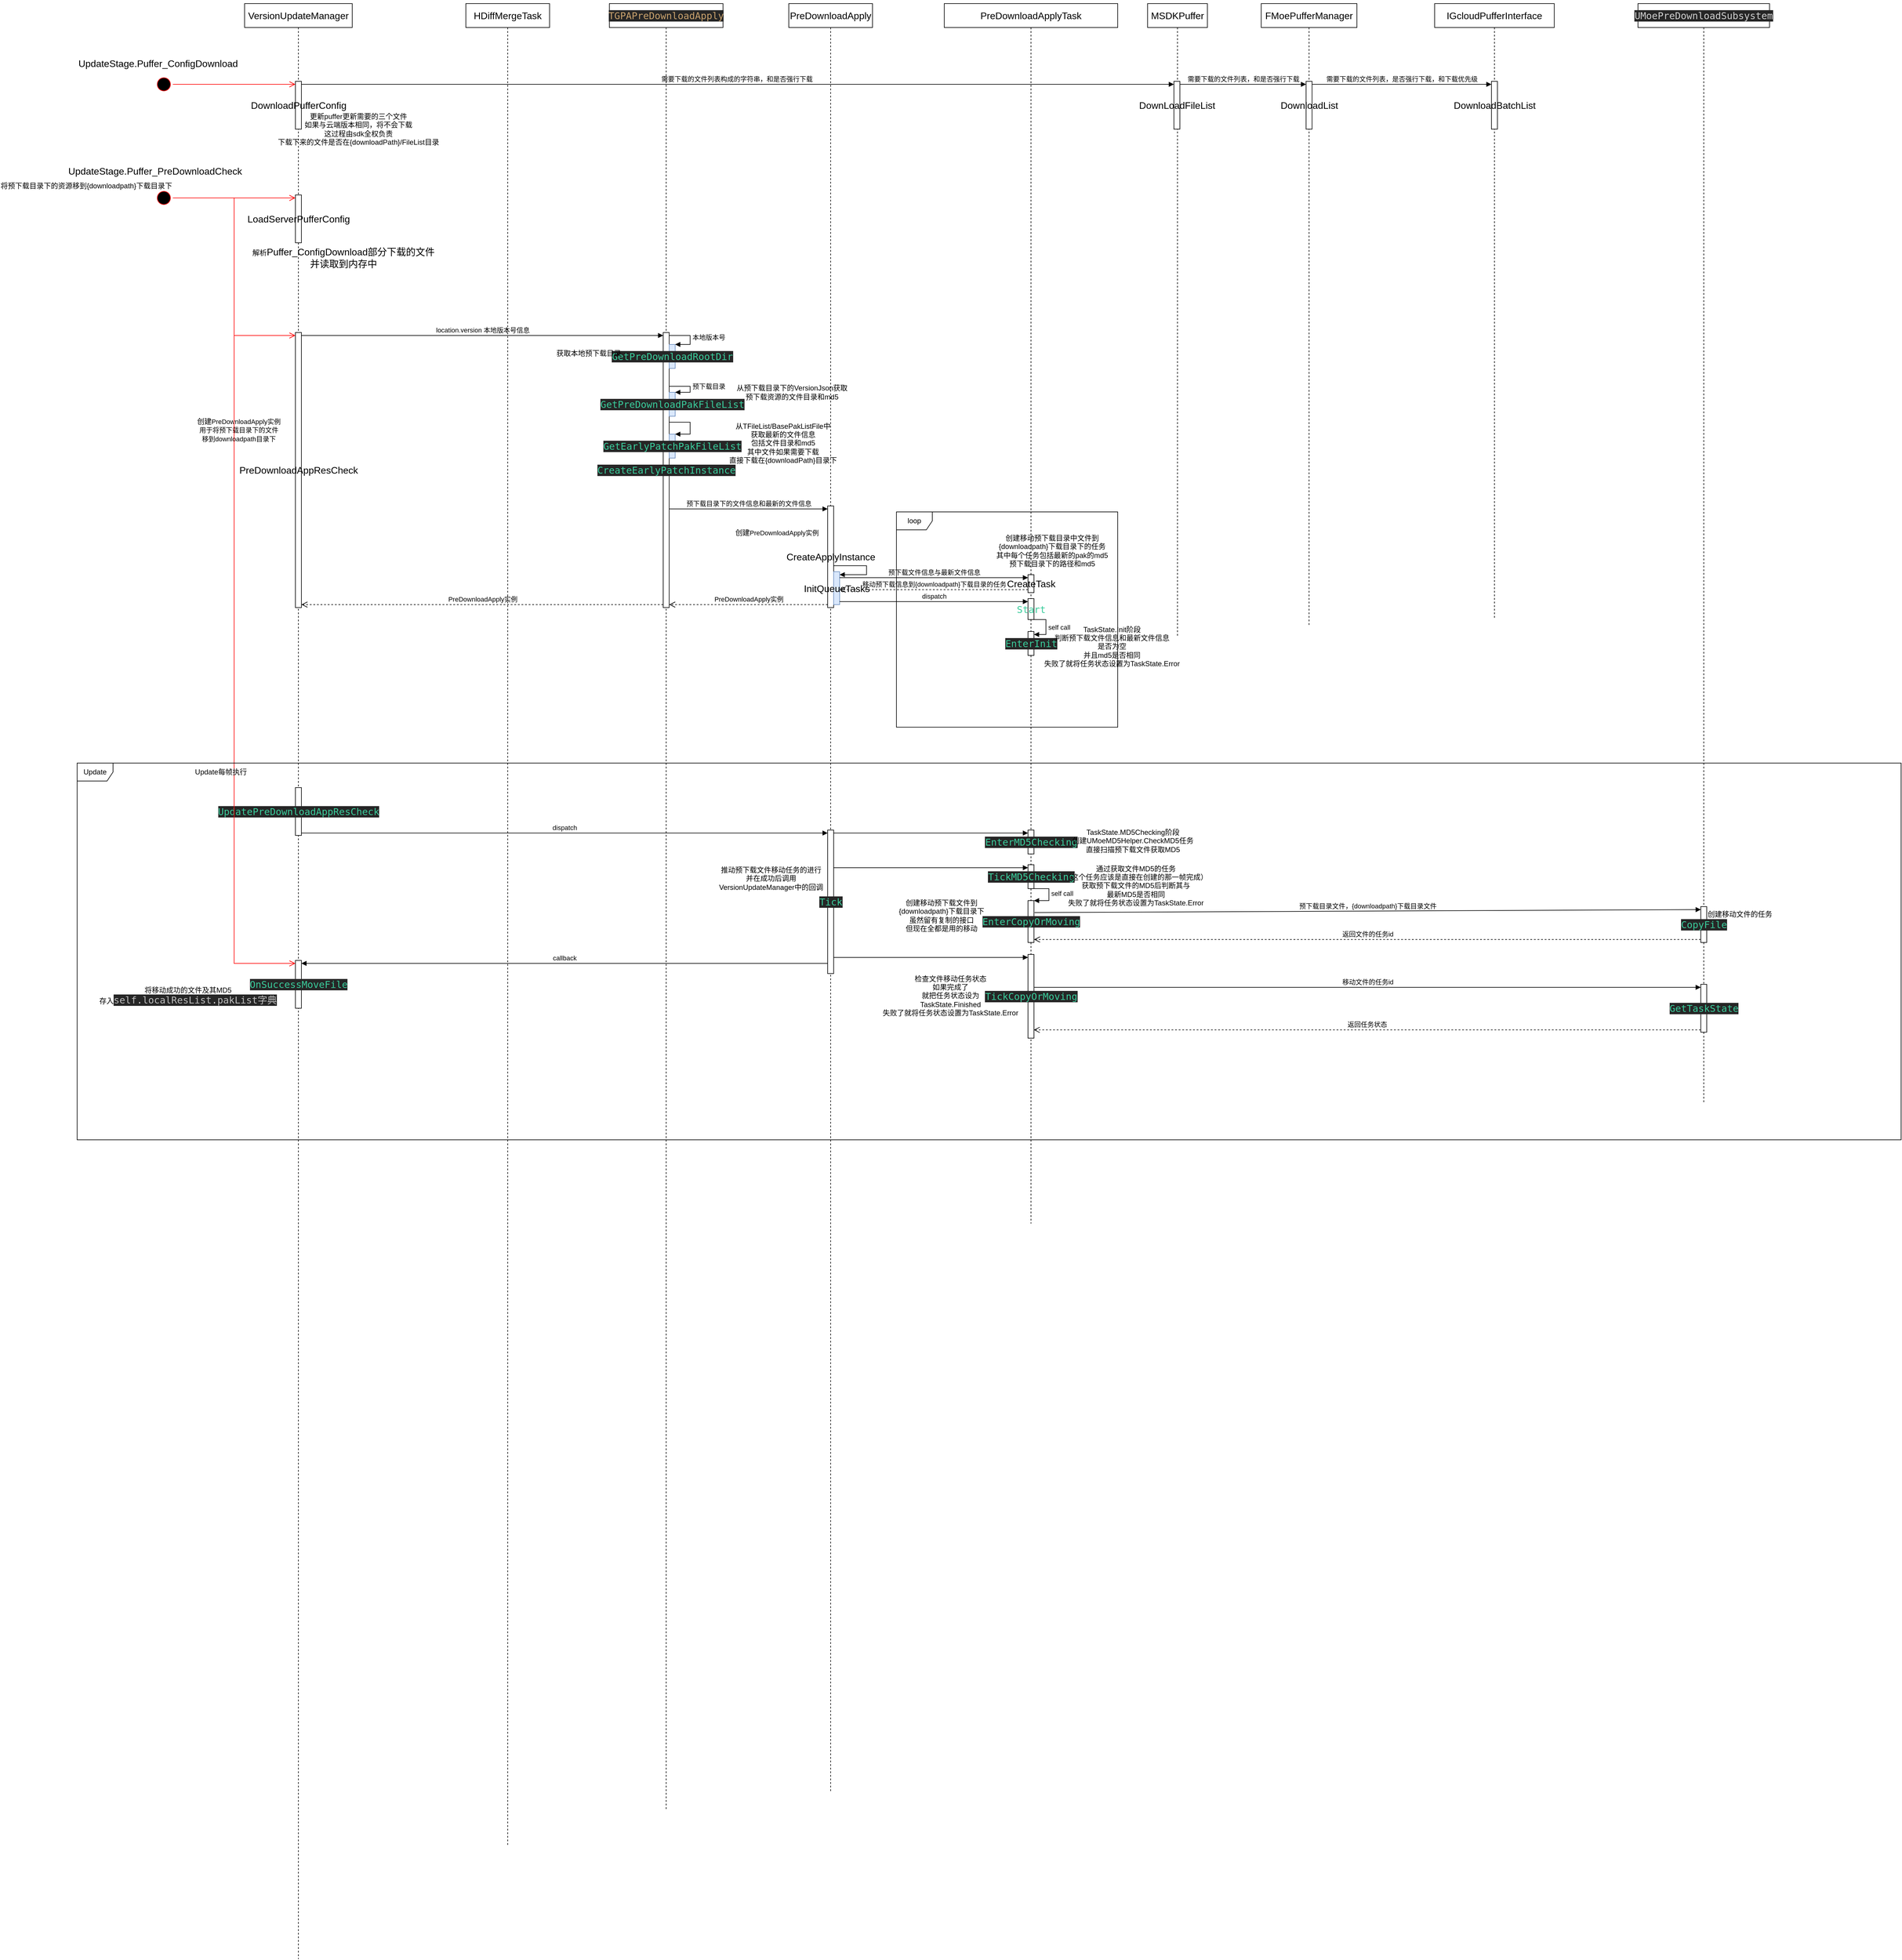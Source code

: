 <mxfile version="26.0.6" pages="2">
  <diagram name="puffer阻塞更新ChangeStage时序图" id="0s5m7xCLdTFkOoqI4KA0">
    <mxGraphModel dx="2381" dy="853" grid="1" gridSize="10" guides="1" tooltips="1" connect="1" arrows="1" fold="1" page="1" pageScale="1" pageWidth="827" pageHeight="1169" math="0" shadow="0">
      <root>
        <mxCell id="0" />
        <mxCell id="1" parent="0" />
        <mxCell id="xy1dMGJrIOf6ou0YAkFt-1" value="&lt;div style=&quot;font-size: 12pt;&quot;&gt;&lt;span style=&quot;&quot;&gt;VersionUpdateManager&lt;/span&gt;&lt;/div&gt;" style="shape=umlLifeline;perimeter=lifelinePerimeter;whiteSpace=wrap;html=1;container=1;dropTarget=0;collapsible=0;recursiveResize=0;outlineConnect=0;portConstraint=eastwest;newEdgeStyle={&quot;curved&quot;:0,&quot;rounded&quot;:0};fontFamily=Helvetica;fontColor=default;labelBackgroundColor=none;" parent="1" vertex="1">
          <mxGeometry x="90" y="50" width="180" height="3270" as="geometry" />
        </mxCell>
        <mxCell id="xy1dMGJrIOf6ou0YAkFt-6" value="&lt;div style=&quot;&quot;&gt;&lt;div style=&quot;font-size: 12pt;&quot;&gt;&lt;span style=&quot;&quot;&gt;DownloadPufferConfig&lt;/span&gt;&lt;/div&gt;&lt;/div&gt;" style="html=1;points=[[0,0,0,0,5],[0,1,0,0,-5],[1,0,0,0,5],[1,1,0,0,-5]];perimeter=orthogonalPerimeter;outlineConnect=0;targetShapes=umlLifeline;portConstraint=eastwest;newEdgeStyle={&quot;curved&quot;:0,&quot;rounded&quot;:0};fontFamily=Helvetica;fontColor=default;labelBackgroundColor=none;" parent="xy1dMGJrIOf6ou0YAkFt-1" vertex="1">
          <mxGeometry x="85" y="130" width="10" height="80" as="geometry" />
        </mxCell>
        <mxCell id="xy1dMGJrIOf6ou0YAkFt-4" value="" style="ellipse;html=1;shape=startState;fillColor=#000000;strokeColor=#ff0000;fontFamily=Helvetica;fontColor=default;labelBackgroundColor=none;" parent="xy1dMGJrIOf6ou0YAkFt-1" vertex="1">
          <mxGeometry x="-150" y="120" width="30" height="30" as="geometry" />
        </mxCell>
        <mxCell id="xy1dMGJrIOf6ou0YAkFt-5" value="" style="edgeStyle=orthogonalEdgeStyle;html=1;verticalAlign=bottom;endArrow=open;endSize=8;strokeColor=#ff0000;rounded=0;entryX=0;entryY=0;entryDx=0;entryDy=5;entryPerimeter=0;fontFamily=Helvetica;fontColor=default;labelBackgroundColor=none;" parent="xy1dMGJrIOf6ou0YAkFt-1" source="xy1dMGJrIOf6ou0YAkFt-4" target="xy1dMGJrIOf6ou0YAkFt-6" edge="1">
          <mxGeometry relative="1" as="geometry">
            <mxPoint x="-145" y="220" as="targetPoint" />
            <Array as="points">
              <mxPoint x="-40" y="135" />
              <mxPoint x="-40" y="135" />
            </Array>
          </mxGeometry>
        </mxCell>
        <mxCell id="xy1dMGJrIOf6ou0YAkFt-25" value="&lt;div style=&quot;&quot;&gt;&lt;div style=&quot;font-size: 12pt;&quot;&gt;&lt;span style=&quot;&quot;&gt;LoadServerPufferConfig&lt;/span&gt;&lt;/div&gt;&lt;/div&gt;" style="html=1;points=[[0,0,0,0,5],[0,1,0,0,-5],[1,0,0,0,5],[1,1,0,0,-5]];perimeter=orthogonalPerimeter;outlineConnect=0;targetShapes=umlLifeline;portConstraint=eastwest;newEdgeStyle={&quot;curved&quot;:0,&quot;rounded&quot;:0};fontFamily=Helvetica;fontColor=default;labelBackgroundColor=none;" parent="xy1dMGJrIOf6ou0YAkFt-1" vertex="1">
          <mxGeometry x="85" y="320" width="10" height="80" as="geometry" />
        </mxCell>
        <mxCell id="xy1dMGJrIOf6ou0YAkFt-26" value="&lt;div style=&quot;&quot;&gt;&lt;div style=&quot;font-size: 12pt;&quot;&gt;&lt;span style=&quot;&quot;&gt;PreDownloadAppResCheck&lt;/span&gt;&lt;/div&gt;&lt;/div&gt;" style="html=1;points=[[0,0,0,0,5],[0,1,0,0,-5],[1,0,0,0,5],[1,1,0,0,-5]];perimeter=orthogonalPerimeter;outlineConnect=0;targetShapes=umlLifeline;portConstraint=eastwest;newEdgeStyle={&quot;curved&quot;:0,&quot;rounded&quot;:0};fontFamily=Helvetica;fontColor=default;labelBackgroundColor=none;" parent="xy1dMGJrIOf6ou0YAkFt-1" vertex="1">
          <mxGeometry x="85" y="550" width="10" height="460" as="geometry" />
        </mxCell>
        <mxCell id="JN5cIUua4xNDYKDP3sKf-1" value="&lt;div style=&quot;background-color:#262626;color:#d0d0d0&quot;&gt;&lt;pre style=&quot;font-family:&#39;JetBrains Mono&#39;,monospace;font-size:12.0pt;&quot;&gt;&lt;span style=&quot;color:#39cc9b;&quot;&gt;UpdatePreDownloadAppResCheck&lt;/span&gt;&lt;/pre&gt;&lt;/div&gt;" style="html=1;points=[[0,0,0,0,5],[0,1,0,0,-5],[1,0,0,0,5],[1,1,0,0,-5]];perimeter=orthogonalPerimeter;outlineConnect=0;targetShapes=umlLifeline;portConstraint=eastwest;newEdgeStyle={&quot;curved&quot;:0,&quot;rounded&quot;:0};" vertex="1" parent="xy1dMGJrIOf6ou0YAkFt-1">
          <mxGeometry x="85" y="1311" width="10" height="80" as="geometry" />
        </mxCell>
        <mxCell id="2kuZuHRCZG_ZfU6OxSht-40" value="&lt;div style=&quot;background-color:#262626;color:#d0d0d0&quot;&gt;&lt;pre style=&quot;font-family:&#39;JetBrains Mono&#39;,monospace;font-size:12.0pt;&quot;&gt;&lt;span style=&quot;color:#39cc9b;&quot;&gt;OnSuccessMoveFile&lt;/span&gt;&lt;/pre&gt;&lt;/div&gt;" style="html=1;points=[[0,0,0,0,5],[0,1,0,0,-5],[1,0,0,0,5],[1,1,0,0,-5]];perimeter=orthogonalPerimeter;outlineConnect=0;targetShapes=umlLifeline;portConstraint=eastwest;newEdgeStyle={&quot;curved&quot;:0,&quot;rounded&quot;:0};" vertex="1" parent="xy1dMGJrIOf6ou0YAkFt-1">
          <mxGeometry x="85" y="1600" width="10" height="80" as="geometry" />
        </mxCell>
        <mxCell id="xy1dMGJrIOf6ou0YAkFt-7" value="&lt;div style=&quot;&quot;&gt;&lt;div style=&quot;font-size: 12pt;&quot;&gt;&lt;span style=&quot;&quot;&gt;UpdateStage&lt;/span&gt;.&lt;span style=&quot;&quot;&gt;Puffer_ConfigDownload&lt;/span&gt;&lt;/div&gt;&lt;/div&gt;" style="text;html=1;align=center;verticalAlign=middle;resizable=0;points=[];autosize=1;strokeColor=none;fillColor=none;fontFamily=Helvetica;fontColor=default;labelBackgroundColor=none;" parent="1" vertex="1">
          <mxGeometry x="-200" y="120" width="290" height="60" as="geometry" />
        </mxCell>
        <mxCell id="xy1dMGJrIOf6ou0YAkFt-8" value="&lt;div style=&quot;&quot;&gt;&lt;div style=&quot;font-size: 12pt;&quot;&gt;&lt;span style=&quot;&quot;&gt;MSDKPuffer&lt;/span&gt;&lt;/div&gt;&lt;/div&gt;" style="shape=umlLifeline;perimeter=lifelinePerimeter;whiteSpace=wrap;html=1;container=1;dropTarget=0;collapsible=0;recursiveResize=0;outlineConnect=0;portConstraint=eastwest;newEdgeStyle={&quot;curved&quot;:0,&quot;rounded&quot;:0};fontFamily=Helvetica;fontColor=default;labelBackgroundColor=none;" parent="1" vertex="1">
          <mxGeometry x="1600" y="50" width="100" height="1060" as="geometry" />
        </mxCell>
        <mxCell id="xy1dMGJrIOf6ou0YAkFt-10" value="&lt;div style=&quot;&quot;&gt;&lt;div style=&quot;font-size: 12pt;&quot;&gt;&lt;span style=&quot;&quot;&gt;DownLoadFileList&lt;/span&gt;&lt;/div&gt;&lt;/div&gt;" style="html=1;points=[[0,0,0,0,5],[0,1,0,0,-5],[1,0,0,0,5],[1,1,0,0,-5]];perimeter=orthogonalPerimeter;outlineConnect=0;targetShapes=umlLifeline;portConstraint=eastwest;newEdgeStyle={&quot;curved&quot;:0,&quot;rounded&quot;:0};fontFamily=Helvetica;fontColor=default;labelBackgroundColor=none;" parent="xy1dMGJrIOf6ou0YAkFt-8" vertex="1">
          <mxGeometry x="44" y="130" width="10" height="80" as="geometry" />
        </mxCell>
        <mxCell id="xy1dMGJrIOf6ou0YAkFt-9" value="&lt;div style=&quot;&quot;&gt;&lt;div style=&quot;font-size: 12pt;&quot;&gt;FMoePufferManager&lt;/div&gt;&lt;/div&gt;" style="shape=umlLifeline;perimeter=lifelinePerimeter;whiteSpace=wrap;html=1;container=1;dropTarget=0;collapsible=0;recursiveResize=0;outlineConnect=0;portConstraint=eastwest;newEdgeStyle={&quot;curved&quot;:0,&quot;rounded&quot;:0};fontFamily=Helvetica;fontColor=default;labelBackgroundColor=none;" parent="1" vertex="1">
          <mxGeometry x="1790" y="50" width="160" height="1040" as="geometry" />
        </mxCell>
        <mxCell id="xy1dMGJrIOf6ou0YAkFt-15" value="&lt;div style=&quot;&quot;&gt;&lt;div style=&quot;font-size: 12pt;&quot;&gt;DownloadList&lt;/div&gt;&lt;/div&gt;" style="html=1;points=[[0,0,0,0,5],[0,1,0,0,-5],[1,0,0,0,5],[1,1,0,0,-5]];perimeter=orthogonalPerimeter;outlineConnect=0;targetShapes=umlLifeline;portConstraint=eastwest;newEdgeStyle={&quot;curved&quot;:0,&quot;rounded&quot;:0};fontFamily=Helvetica;fontColor=default;labelBackgroundColor=none;" parent="xy1dMGJrIOf6ou0YAkFt-9" vertex="1">
          <mxGeometry x="75" y="130" width="10" height="80" as="geometry" />
        </mxCell>
        <mxCell id="xy1dMGJrIOf6ou0YAkFt-11" value="需要下载的文件列表构成的字符串，和是否强行下载" style="html=1;verticalAlign=bottom;endArrow=block;curved=0;rounded=0;entryX=0;entryY=0;entryDx=0;entryDy=5;exitX=1;exitY=0;exitDx=0;exitDy=5;exitPerimeter=0;fontFamily=Helvetica;fontColor=default;labelBackgroundColor=none;" parent="1" source="xy1dMGJrIOf6ou0YAkFt-6" target="xy1dMGJrIOf6ou0YAkFt-10" edge="1">
          <mxGeometry x="-0.002" relative="1" as="geometry">
            <mxPoint x="414" y="185" as="sourcePoint" />
            <mxPoint as="offset" />
          </mxGeometry>
        </mxCell>
        <mxCell id="xy1dMGJrIOf6ou0YAkFt-16" value="需要下载的文件列表，和是否强行下载" style="html=1;verticalAlign=bottom;endArrow=block;curved=0;rounded=0;entryX=0;entryY=0;entryDx=0;entryDy=5;exitX=1;exitY=0;exitDx=0;exitDy=5;exitPerimeter=0;fontFamily=Helvetica;fontColor=default;labelBackgroundColor=none;" parent="1" source="xy1dMGJrIOf6ou0YAkFt-10" target="xy1dMGJrIOf6ou0YAkFt-15" edge="1">
          <mxGeometry x="0.002" relative="1" as="geometry">
            <mxPoint x="1800" y="185" as="sourcePoint" />
            <mxPoint as="offset" />
          </mxGeometry>
        </mxCell>
        <mxCell id="xy1dMGJrIOf6ou0YAkFt-18" value="&lt;div style=&quot;&quot;&gt;&lt;div style=&quot;font-size: 12pt;&quot;&gt;IGcloudPufferInterface&lt;/div&gt;&lt;/div&gt;" style="shape=umlLifeline;perimeter=lifelinePerimeter;whiteSpace=wrap;html=1;container=1;dropTarget=0;collapsible=0;recursiveResize=0;outlineConnect=0;portConstraint=eastwest;newEdgeStyle={&quot;curved&quot;:0,&quot;rounded&quot;:0};fontFamily=Helvetica;fontColor=default;labelBackgroundColor=none;" parent="1" vertex="1">
          <mxGeometry x="2080" y="50" width="200" height="1030" as="geometry" />
        </mxCell>
        <mxCell id="xy1dMGJrIOf6ou0YAkFt-19" value="&lt;div style=&quot;&quot;&gt;&lt;div style=&quot;font-size: 12pt;&quot;&gt;DownloadBatchList&lt;/div&gt;&lt;/div&gt;" style="html=1;points=[[0,0,0,0,5],[0,1,0,0,-5],[1,0,0,0,5],[1,1,0,0,-5]];perimeter=orthogonalPerimeter;outlineConnect=0;targetShapes=umlLifeline;portConstraint=eastwest;newEdgeStyle={&quot;curved&quot;:0,&quot;rounded&quot;:0};fontFamily=Helvetica;fontColor=default;labelBackgroundColor=none;" parent="xy1dMGJrIOf6ou0YAkFt-18" vertex="1">
          <mxGeometry x="95" y="130" width="10" height="80" as="geometry" />
        </mxCell>
        <mxCell id="xy1dMGJrIOf6ou0YAkFt-20" value="需要下载的文件列表，是否强行下载，和下载优先级" style="html=1;verticalAlign=bottom;endArrow=block;curved=0;rounded=0;entryX=0;entryY=0;entryDx=0;entryDy=5;exitX=1;exitY=0;exitDx=0;exitDy=5;exitPerimeter=0;fontFamily=Helvetica;fontColor=default;labelBackgroundColor=none;" parent="1" source="xy1dMGJrIOf6ou0YAkFt-15" target="xy1dMGJrIOf6ou0YAkFt-19" edge="1">
          <mxGeometry relative="1" as="geometry">
            <mxPoint x="2090" y="185" as="sourcePoint" />
          </mxGeometry>
        </mxCell>
        <mxCell id="xy1dMGJrIOf6ou0YAkFt-22" value="" style="ellipse;html=1;shape=startState;fillColor=#000000;strokeColor=#ff0000;fontFamily=Helvetica;fontColor=default;labelBackgroundColor=none;" parent="1" vertex="1">
          <mxGeometry x="-60" y="360" width="30" height="30" as="geometry" />
        </mxCell>
        <mxCell id="xy1dMGJrIOf6ou0YAkFt-23" value="" style="edgeStyle=orthogonalEdgeStyle;html=1;verticalAlign=bottom;endArrow=open;endSize=8;strokeColor=#ff0000;rounded=0;entryX=0;entryY=0;entryDx=0;entryDy=5;entryPerimeter=0;fontFamily=Helvetica;fontColor=default;labelBackgroundColor=none;" parent="1" source="xy1dMGJrIOf6ou0YAkFt-22" target="xy1dMGJrIOf6ou0YAkFt-25" edge="1">
          <mxGeometry relative="1" as="geometry">
            <mxPoint x="-45" y="450" as="targetPoint" />
          </mxGeometry>
        </mxCell>
        <mxCell id="xy1dMGJrIOf6ou0YAkFt-24" value="&lt;div style=&quot;&quot;&gt;&lt;div style=&quot;font-size: 12pt;&quot;&gt;&lt;span style=&quot;&quot;&gt;UpdateStage&lt;/span&gt;.&lt;span style=&quot;&quot;&gt;Puffer_PreDownloadCheck&lt;/span&gt;&lt;/div&gt;&lt;/div&gt;" style="text;html=1;align=center;verticalAlign=middle;resizable=0;points=[];autosize=1;strokeColor=none;fillColor=none;fontFamily=Helvetica;fontColor=default;labelBackgroundColor=none;" parent="1" vertex="1">
          <mxGeometry x="-210" y="300" width="300" height="60" as="geometry" />
        </mxCell>
        <mxCell id="xy1dMGJrIOf6ou0YAkFt-27" value="" style="edgeStyle=orthogonalEdgeStyle;html=1;verticalAlign=bottom;endArrow=open;endSize=8;strokeColor=#ff0000;rounded=0;entryX=0;entryY=0;entryDx=0;entryDy=5;entryPerimeter=0;exitX=1;exitY=0.5;exitDx=0;exitDy=0;fontFamily=Helvetica;fontColor=default;labelBackgroundColor=none;" parent="1" source="xy1dMGJrIOf6ou0YAkFt-22" target="xy1dMGJrIOf6ou0YAkFt-26" edge="1">
          <mxGeometry relative="1" as="geometry">
            <mxPoint x="185" y="385" as="targetPoint" />
            <mxPoint x="-20" y="385" as="sourcePoint" />
          </mxGeometry>
        </mxCell>
        <mxCell id="QiWSNsGMa9dIWaTv_Qcn-1" value="更新puffer更新需要的三个文件&lt;div&gt;如果与云端版本相同，将不会下载&lt;/div&gt;&lt;div&gt;这过程由sdk全权负责&lt;/div&gt;&lt;div&gt;下载下来的文件是否在{downloadPath}/FileList目录&lt;/div&gt;" style="text;html=1;align=center;verticalAlign=middle;resizable=0;points=[];autosize=1;strokeColor=none;fillColor=none;fontFamily=Helvetica;fontColor=default;labelBackgroundColor=none;" parent="1" vertex="1">
          <mxGeometry x="135" y="225" width="290" height="70" as="geometry" />
        </mxCell>
        <mxCell id="QiWSNsGMa9dIWaTv_Qcn-2" value="解析&lt;span style=&quot;font-size: 12pt;&quot;&gt;Puffer_ConfigDownload部分下载的文件&lt;/span&gt;&lt;div&gt;&lt;span style=&quot;font-size: 12pt;&quot;&gt;并读取到内存中&lt;/span&gt;&lt;/div&gt;" style="text;html=1;align=center;verticalAlign=middle;resizable=0;points=[];autosize=1;strokeColor=none;fillColor=none;fontFamily=Helvetica;fontColor=default;labelBackgroundColor=none;" parent="1" vertex="1">
          <mxGeometry x="90" y="450" width="330" height="50" as="geometry" />
        </mxCell>
        <mxCell id="QiWSNsGMa9dIWaTv_Qcn-6" value="&lt;div style=&quot;font-size: 12pt;&quot;&gt;&lt;span style=&quot;&quot;&gt;HDiffMergeTask&lt;/span&gt;&lt;/div&gt;" style="shape=umlLifeline;perimeter=lifelinePerimeter;whiteSpace=wrap;html=1;container=1;dropTarget=0;collapsible=0;recursiveResize=0;outlineConnect=0;portConstraint=eastwest;newEdgeStyle={&quot;curved&quot;:0,&quot;rounded&quot;:0};fontFamily=Helvetica;fontColor=default;labelBackgroundColor=none;" parent="1" vertex="1">
          <mxGeometry x="460" y="50" width="140" height="3080" as="geometry" />
        </mxCell>
        <mxCell id="QiWSNsGMa9dIWaTv_Qcn-7" value="&lt;div style=&quot;font-size: 12pt;&quot;&gt;&lt;span style=&quot;&quot;&gt;PreDownloadApply&lt;/span&gt;&lt;/div&gt;" style="shape=umlLifeline;perimeter=lifelinePerimeter;whiteSpace=wrap;html=1;container=1;dropTarget=0;collapsible=0;recursiveResize=0;outlineConnect=0;portConstraint=eastwest;newEdgeStyle={&quot;curved&quot;:0,&quot;rounded&quot;:0};fontFamily=Helvetica;fontColor=default;labelBackgroundColor=none;" parent="1" vertex="1">
          <mxGeometry x="1000" y="50" width="140" height="2990" as="geometry" />
        </mxCell>
        <mxCell id="QiWSNsGMa9dIWaTv_Qcn-9" value="&lt;div style=&quot;&quot;&gt;&lt;div style=&quot;font-size: 12pt;&quot;&gt;&lt;div&gt;&lt;div style=&quot;font-size: 12pt;&quot;&gt;&lt;span style=&quot;&quot;&gt;CreateApplyInstance&lt;/span&gt;&lt;/div&gt;&lt;/div&gt;&lt;/div&gt;&lt;/div&gt;" style="html=1;points=[[0,0,0,0,5],[0,1,0,0,-5],[1,0,0,0,5],[1,1,0,0,-5]];perimeter=orthogonalPerimeter;outlineConnect=0;targetShapes=umlLifeline;portConstraint=eastwest;newEdgeStyle={&quot;curved&quot;:0,&quot;rounded&quot;:0};fontFamily=Helvetica;fontColor=default;labelBackgroundColor=none;" parent="QiWSNsGMa9dIWaTv_Qcn-7" vertex="1">
          <mxGeometry x="65" y="840" width="10" height="170" as="geometry" />
        </mxCell>
        <mxCell id="2kuZuHRCZG_ZfU6OxSht-1" value="&lt;div style=&quot;background-color:#262626;color:#d0d0d0&quot;&gt;&lt;pre style=&quot;font-family:&#39;JetBrains Mono&#39;,monospace;font-size:12.0pt;&quot;&gt;&lt;span style=&quot;color:#39cc9b;&quot;&gt;Tick&lt;/span&gt;&lt;/pre&gt;&lt;/div&gt;" style="html=1;points=[[0,0,0,0,5],[0,1,0,0,-5],[1,0,0,0,5],[1,1,0,0,-5]];perimeter=orthogonalPerimeter;outlineConnect=0;targetShapes=umlLifeline;portConstraint=eastwest;newEdgeStyle={&quot;curved&quot;:0,&quot;rounded&quot;:0};" vertex="1" parent="QiWSNsGMa9dIWaTv_Qcn-7">
          <mxGeometry x="65" y="1382" width="10" height="240" as="geometry" />
        </mxCell>
        <mxCell id="QiWSNsGMa9dIWaTv_Qcn-8" value="&lt;div style=&quot;font-size: 12pt;&quot;&gt;&lt;span style=&quot;&quot;&gt;PreDownloadApplyTask&lt;/span&gt;&lt;/div&gt;" style="shape=umlLifeline;perimeter=lifelinePerimeter;whiteSpace=wrap;html=1;container=1;dropTarget=0;collapsible=0;recursiveResize=0;outlineConnect=0;portConstraint=eastwest;newEdgeStyle={&quot;curved&quot;:0,&quot;rounded&quot;:0};fontFamily=Helvetica;fontColor=default;labelBackgroundColor=none;" parent="1" vertex="1">
          <mxGeometry x="1260" y="50" width="290" height="2040" as="geometry" />
        </mxCell>
        <mxCell id="QiWSNsGMa9dIWaTv_Qcn-16" value="" style="html=1;align=left;spacingLeft=2;endArrow=block;rounded=0;edgeStyle=orthogonalEdgeStyle;curved=0;rounded=0;entryX=1;entryY=0;entryDx=0;entryDy=5;entryPerimeter=0;fontFamily=Helvetica;fontColor=default;labelBackgroundColor=none;" parent="QiWSNsGMa9dIWaTv_Qcn-8" target="QiWSNsGMa9dIWaTv_Qcn-15" edge="1">
          <mxGeometry x="-0.044" y="30" relative="1" as="geometry">
            <mxPoint x="-185" y="945" as="sourcePoint" />
            <Array as="points">
              <mxPoint x="-185" y="940" />
              <mxPoint x="-130" y="940" />
              <mxPoint x="-130" y="955" />
            </Array>
            <mxPoint x="-180" y="955" as="targetPoint" />
            <mxPoint as="offset" />
          </mxGeometry>
        </mxCell>
        <mxCell id="QiWSNsGMa9dIWaTv_Qcn-15" value="&lt;div style=&quot;font-size: 12pt;&quot;&gt;&lt;span style=&quot;&quot;&gt;InitQueueTasks&lt;/span&gt;&lt;/div&gt;" style="html=1;points=[[0,0,0,0,5],[0,1,0,0,-5],[1,0,0,0,5],[1,1,0,0,-5]];perimeter=orthogonalPerimeter;outlineConnect=0;targetShapes=umlLifeline;portConstraint=eastwest;newEdgeStyle={&quot;curved&quot;:0,&quot;rounded&quot;:0};fillColor=#dae8fc;strokeColor=#6c8ebf;fontFamily=Helvetica;fontColor=default;labelBackgroundColor=none;" parent="QiWSNsGMa9dIWaTv_Qcn-8" vertex="1">
          <mxGeometry x="-185" y="950" width="10" height="55" as="geometry" />
        </mxCell>
        <mxCell id="QiWSNsGMa9dIWaTv_Qcn-18" value="&lt;div style=&quot;&quot;&gt;&lt;div style=&quot;font-size: 12pt;&quot;&gt;&lt;span style=&quot;&quot;&gt;CreateTask&lt;/span&gt;&lt;/div&gt;&lt;/div&gt;" style="html=1;points=[[0,0,0,0,5],[0,1,0,0,-5],[1,0,0,0,5],[1,1,0,0,-5]];perimeter=orthogonalPerimeter;outlineConnect=0;targetShapes=umlLifeline;portConstraint=eastwest;newEdgeStyle={&quot;curved&quot;:0,&quot;rounded&quot;:0};fontFamily=Helvetica;fontColor=default;labelBackgroundColor=none;" parent="QiWSNsGMa9dIWaTv_Qcn-8" vertex="1">
          <mxGeometry x="140" y="955" width="10" height="30" as="geometry" />
        </mxCell>
        <mxCell id="QiWSNsGMa9dIWaTv_Qcn-19" value="预下载文件信息与最新文件信息" style="html=1;verticalAlign=bottom;endArrow=block;curved=0;rounded=0;entryX=0;entryY=0;entryDx=0;entryDy=5;fontFamily=Helvetica;fontColor=default;labelBackgroundColor=none;" parent="QiWSNsGMa9dIWaTv_Qcn-8" source="QiWSNsGMa9dIWaTv_Qcn-15" target="QiWSNsGMa9dIWaTv_Qcn-18" edge="1">
          <mxGeometry x="0.001" relative="1" as="geometry">
            <mxPoint x="-170" y="960" as="sourcePoint" />
            <mxPoint as="offset" />
          </mxGeometry>
        </mxCell>
        <mxCell id="QiWSNsGMa9dIWaTv_Qcn-20" value="移动预下载信息到{downloadpath}下载目录的任务" style="html=1;verticalAlign=bottom;endArrow=open;dashed=1;endSize=8;curved=0;rounded=0;exitX=0;exitY=1;exitDx=0;exitDy=-5;fontFamily=Helvetica;fontColor=default;labelBackgroundColor=none;" parent="QiWSNsGMa9dIWaTv_Qcn-8" source="QiWSNsGMa9dIWaTv_Qcn-18" target="QiWSNsGMa9dIWaTv_Qcn-15" edge="1">
          <mxGeometry x="-0.002" relative="1" as="geometry">
            <mxPoint x="10" y="1030" as="targetPoint" />
            <mxPoint as="offset" />
          </mxGeometry>
        </mxCell>
        <mxCell id="QiWSNsGMa9dIWaTv_Qcn-21" value="loop" style="shape=umlFrame;whiteSpace=wrap;html=1;pointerEvents=0;fontFamily=Helvetica;fontColor=default;labelBackgroundColor=none;" parent="QiWSNsGMa9dIWaTv_Qcn-8" vertex="1">
          <mxGeometry x="-80" y="850" width="370" height="360" as="geometry" />
        </mxCell>
        <mxCell id="QiWSNsGMa9dIWaTv_Qcn-22" value="创建移动预下载目录中文件到&lt;div&gt;{downloadpath}下载目录下的任务&lt;/div&gt;&lt;div&gt;其中每个任务包括最新的pak的md5&lt;/div&gt;&lt;div&gt;预下载目录下的路径和md5&lt;/div&gt;" style="text;html=1;align=center;verticalAlign=middle;resizable=0;points=[];autosize=1;strokeColor=none;fillColor=none;fontFamily=Helvetica;fontColor=default;labelBackgroundColor=none;" parent="QiWSNsGMa9dIWaTv_Qcn-8" vertex="1">
          <mxGeometry x="75" y="880" width="210" height="70" as="geometry" />
        </mxCell>
        <mxCell id="2kuZuHRCZG_ZfU6OxSht-3" value="&lt;div style=&quot;background-color:#262626;color:#d0d0d0&quot;&gt;&lt;pre style=&quot;font-family:&#39;JetBrains Mono&#39;,monospace;font-size:12.0pt;&quot;&gt;&lt;span style=&quot;color:#39cc9b;&quot;&gt;EnterInit&lt;/span&gt;&lt;/pre&gt;&lt;/div&gt;" style="html=1;points=[[0,0,0,0,5],[0,1,0,0,-5],[1,0,0,0,5],[1,1,0,0,-5]];perimeter=orthogonalPerimeter;outlineConnect=0;targetShapes=umlLifeline;portConstraint=eastwest;newEdgeStyle={&quot;curved&quot;:0,&quot;rounded&quot;:0};" vertex="1" parent="QiWSNsGMa9dIWaTv_Qcn-8">
          <mxGeometry x="140" y="1050" width="10" height="40" as="geometry" />
        </mxCell>
        <mxCell id="2kuZuHRCZG_ZfU6OxSht-7" value="&lt;div style=&quot;background-color:#262626;color:#d0d0d0&quot;&gt;&lt;pre style=&quot;font-family:&#39;JetBrains Mono&#39;,monospace;font-size:12.0pt;&quot;&gt;&lt;span style=&quot;color:#39cc9b;&quot;&gt;EnterMD5Checking&lt;/span&gt;&lt;/pre&gt;&lt;/div&gt;" style="html=1;points=[[0,0,0,0,5],[0,1,0,0,-5],[1,0,0,0,5],[1,1,0,0,-5]];perimeter=orthogonalPerimeter;outlineConnect=0;targetShapes=umlLifeline;portConstraint=eastwest;newEdgeStyle={&quot;curved&quot;:0,&quot;rounded&quot;:0};" vertex="1" parent="QiWSNsGMa9dIWaTv_Qcn-8">
          <mxGeometry x="140" y="1382" width="10" height="40" as="geometry" />
        </mxCell>
        <mxCell id="2kuZuHRCZG_ZfU6OxSht-11" value="&lt;div style=&quot;background-color:#262626;color:#d0d0d0&quot;&gt;&lt;pre style=&quot;font-family:&#39;JetBrains Mono&#39;,monospace;font-size:12.0pt;&quot;&gt;&lt;span style=&quot;color:#39cc9b;&quot;&gt;TickMD5Checking&lt;/span&gt;&lt;/pre&gt;&lt;/div&gt;" style="html=1;points=[[0,0,0,0,5],[0,1,0,0,-5],[1,0,0,0,5],[1,1,0,0,-5]];perimeter=orthogonalPerimeter;outlineConnect=0;targetShapes=umlLifeline;portConstraint=eastwest;newEdgeStyle={&quot;curved&quot;:0,&quot;rounded&quot;:0};" vertex="1" parent="QiWSNsGMa9dIWaTv_Qcn-8">
          <mxGeometry x="140" y="1440" width="10" height="40" as="geometry" />
        </mxCell>
        <mxCell id="2kuZuHRCZG_ZfU6OxSht-15" value="&lt;pre style=&quot;color: rgb(208, 208, 208); font-family: &amp;quot;JetBrains Mono&amp;quot;, monospace; font-size: 12pt;&quot;&gt;&lt;span style=&quot;color: rgb(57, 204, 155);&quot;&gt;Start&lt;/span&gt;&lt;/pre&gt;" style="html=1;points=[[0,0,0,0,5],[0,1,0,0,-5],[1,0,0,0,5],[1,1,0,0,-5]];perimeter=orthogonalPerimeter;outlineConnect=0;targetShapes=umlLifeline;portConstraint=eastwest;newEdgeStyle={&quot;curved&quot;:0,&quot;rounded&quot;:0};" vertex="1" parent="QiWSNsGMa9dIWaTv_Qcn-8">
          <mxGeometry x="140" y="995" width="10" height="35" as="geometry" />
        </mxCell>
        <mxCell id="2kuZuHRCZG_ZfU6OxSht-16" value="dispatch" style="html=1;verticalAlign=bottom;endArrow=block;curved=0;rounded=0;entryX=0;entryY=0;entryDx=0;entryDy=5;exitX=1;exitY=1;exitDx=0;exitDy=-5;exitPerimeter=0;" edge="1" target="2kuZuHRCZG_ZfU6OxSht-15" parent="QiWSNsGMa9dIWaTv_Qcn-8" source="QiWSNsGMa9dIWaTv_Qcn-15">
          <mxGeometry relative="1" as="geometry">
            <mxPoint x="-175" y="995" as="sourcePoint" />
          </mxGeometry>
        </mxCell>
        <mxCell id="2kuZuHRCZG_ZfU6OxSht-19" value="self call" style="html=1;align=left;spacingLeft=2;endArrow=block;rounded=0;edgeStyle=orthogonalEdgeStyle;curved=0;rounded=0;entryX=1;entryY=0;entryDx=0;entryDy=5;entryPerimeter=0;" edge="1" target="2kuZuHRCZG_ZfU6OxSht-3" parent="QiWSNsGMa9dIWaTv_Qcn-8" source="2kuZuHRCZG_ZfU6OxSht-15">
          <mxGeometry relative="1" as="geometry">
            <mxPoint x="150" y="1190" as="sourcePoint" />
            <Array as="points">
              <mxPoint x="170" y="1030" />
              <mxPoint x="170" y="1055" />
            </Array>
            <mxPoint x="155" y="1220" as="targetPoint" />
          </mxGeometry>
        </mxCell>
        <mxCell id="2kuZuHRCZG_ZfU6OxSht-21" value="&lt;div style=&quot;background-color:#262626;color:#d0d0d0&quot;&gt;&lt;pre style=&quot;font-family:&#39;JetBrains Mono&#39;,monospace;font-size:12.0pt;&quot;&gt;&lt;span style=&quot;color:#39cc9b;&quot;&gt;EnterCopyOrMoving&lt;/span&gt;&lt;/pre&gt;&lt;/div&gt;" style="html=1;points=[[0,0,0,0,5],[0,1,0,0,-5],[1,0,0,0,5],[1,1,0,0,-5]];perimeter=orthogonalPerimeter;outlineConnect=0;targetShapes=umlLifeline;portConstraint=eastwest;newEdgeStyle={&quot;curved&quot;:0,&quot;rounded&quot;:0};" vertex="1" parent="QiWSNsGMa9dIWaTv_Qcn-8">
          <mxGeometry x="140" y="1500" width="10" height="70" as="geometry" />
        </mxCell>
        <mxCell id="2kuZuHRCZG_ZfU6OxSht-22" value="self call" style="html=1;align=left;spacingLeft=2;endArrow=block;rounded=0;edgeStyle=orthogonalEdgeStyle;curved=0;rounded=0;" edge="1" target="2kuZuHRCZG_ZfU6OxSht-21" parent="QiWSNsGMa9dIWaTv_Qcn-8">
          <mxGeometry relative="1" as="geometry">
            <mxPoint x="145" y="1480" as="sourcePoint" />
            <Array as="points">
              <mxPoint x="175" y="1480" />
              <mxPoint x="175" y="1500" />
            </Array>
          </mxGeometry>
        </mxCell>
        <mxCell id="2kuZuHRCZG_ZfU6OxSht-28" value="&lt;div style=&quot;background-color:#262626;color:#d0d0d0&quot;&gt;&lt;pre style=&quot;font-family:&#39;JetBrains Mono&#39;,monospace;font-size:12.0pt;&quot;&gt;&lt;span style=&quot;color:#39cc9b;&quot;&gt;TickCopyOrMoving&lt;/span&gt;&lt;/pre&gt;&lt;/div&gt;" style="html=1;points=[[0,0,0,0,5],[0,1,0,0,-5],[1,0,0,0,5],[1,1,0,0,-5]];perimeter=orthogonalPerimeter;outlineConnect=0;targetShapes=umlLifeline;portConstraint=eastwest;newEdgeStyle={&quot;curved&quot;:0,&quot;rounded&quot;:0};" vertex="1" parent="QiWSNsGMa9dIWaTv_Qcn-8">
          <mxGeometry x="140" y="1590" width="10" height="140" as="geometry" />
        </mxCell>
        <mxCell id="QiWSNsGMa9dIWaTv_Qcn-10" value="location.version 本地版本号信息" style="html=1;verticalAlign=bottom;endArrow=block;curved=0;rounded=0;entryX=0;entryY=0;entryDx=0;entryDy=5;exitX=1;exitY=0;exitDx=0;exitDy=5;exitPerimeter=0;fontFamily=Helvetica;fontColor=default;labelBackgroundColor=none;entryPerimeter=0;" parent="1" source="xy1dMGJrIOf6ou0YAkFt-26" target="82q8I6zDC6qW-jJnLRhs-2" edge="1">
          <mxGeometry relative="1" as="geometry">
            <mxPoint x="1020" y="605" as="sourcePoint" />
            <mxPoint as="offset" />
          </mxGeometry>
        </mxCell>
        <mxCell id="QiWSNsGMa9dIWaTv_Qcn-14" value="PreDownloadApply实例" style="html=1;verticalAlign=bottom;endArrow=open;dashed=1;endSize=8;curved=0;rounded=0;entryX=1;entryY=1;entryDx=0;entryDy=-5;entryPerimeter=0;fontFamily=Helvetica;fontColor=default;labelBackgroundColor=none;exitX=0;exitY=1;exitDx=0;exitDy=-5;exitPerimeter=0;" parent="1" source="82q8I6zDC6qW-jJnLRhs-2" target="xy1dMGJrIOf6ou0YAkFt-26" edge="1">
          <mxGeometry relative="1" as="geometry">
            <mxPoint x="480" y="745" as="targetPoint" />
            <mxPoint x="550" y="745" as="sourcePoint" />
            <mxPoint as="offset" />
          </mxGeometry>
        </mxCell>
        <mxCell id="QiWSNsGMa9dIWaTv_Qcn-17" value="&lt;div style=&quot;background-color:#262626;color:#d0d0d0&quot;&gt;&lt;pre style=&quot;font-family:&#39;JetBrains Mono&#39;,monospace;font-size:12.0pt;&quot;&gt;&lt;span style=&quot;color:#c9a26d;&quot;&gt;TGPAPreDownloadApply&lt;/span&gt;&lt;/pre&gt;&lt;/div&gt;" style="shape=umlLifeline;perimeter=lifelinePerimeter;whiteSpace=wrap;html=1;container=1;dropTarget=0;collapsible=0;recursiveResize=0;outlineConnect=0;portConstraint=eastwest;newEdgeStyle={&quot;curved&quot;:0,&quot;rounded&quot;:0};fontFamily=Helvetica;fontColor=default;labelBackgroundColor=none;" parent="1" vertex="1">
          <mxGeometry x="700" y="50" width="190" height="3020" as="geometry" />
        </mxCell>
        <mxCell id="82q8I6zDC6qW-jJnLRhs-2" value="&lt;div style=&quot;background-color:#262626;color:#d0d0d0&quot;&gt;&lt;pre style=&quot;font-family:&#39;JetBrains Mono&#39;,monospace;font-size:12.0pt;&quot;&gt;&lt;span style=&quot;color:#39cc9b;&quot;&gt;CreateEarlyPatchInstance&lt;/span&gt;&lt;/pre&gt;&lt;/div&gt;" style="html=1;points=[[0,0,0,0,5],[0,1,0,0,-5],[1,0,0,0,5],[1,1,0,0,-5]];perimeter=orthogonalPerimeter;outlineConnect=0;targetShapes=umlLifeline;portConstraint=eastwest;newEdgeStyle={&quot;curved&quot;:0,&quot;rounded&quot;:0};" vertex="1" parent="QiWSNsGMa9dIWaTv_Qcn-17">
          <mxGeometry x="90" y="550" width="10" height="460" as="geometry" />
        </mxCell>
        <mxCell id="82q8I6zDC6qW-jJnLRhs-5" value="&lt;div style=&quot;background-color:#262626;color:#d0d0d0&quot;&gt;&lt;pre style=&quot;font-family:&#39;JetBrains Mono&#39;,monospace;font-size:12.0pt;&quot;&gt;&lt;span style=&quot;color:#39cc9b;&quot;&gt;GetPreDownloadRootDir&lt;/span&gt;&lt;/pre&gt;&lt;/div&gt;" style="html=1;points=[[0,0,0,0,5],[0,1,0,0,-5],[1,0,0,0,5],[1,1,0,0,-5]];perimeter=orthogonalPerimeter;outlineConnect=0;targetShapes=umlLifeline;portConstraint=eastwest;newEdgeStyle={&quot;curved&quot;:0,&quot;rounded&quot;:0};fillColor=#dae8fc;strokeColor=#6c8ebf;" vertex="1" parent="QiWSNsGMa9dIWaTv_Qcn-17">
          <mxGeometry x="100" y="570" width="10" height="40" as="geometry" />
        </mxCell>
        <mxCell id="82q8I6zDC6qW-jJnLRhs-6" value="本地版本号" style="html=1;align=left;spacingLeft=2;endArrow=block;rounded=0;edgeStyle=orthogonalEdgeStyle;curved=0;rounded=0;exitX=1;exitY=0;exitDx=0;exitDy=5;exitPerimeter=0;" edge="1" target="82q8I6zDC6qW-jJnLRhs-5" parent="QiWSNsGMa9dIWaTv_Qcn-17" source="82q8I6zDC6qW-jJnLRhs-2">
          <mxGeometry relative="1" as="geometry">
            <mxPoint x="105" y="560" as="sourcePoint" />
            <Array as="points">
              <mxPoint x="135" y="555" />
              <mxPoint x="135" y="570" />
            </Array>
          </mxGeometry>
        </mxCell>
        <mxCell id="82q8I6zDC6qW-jJnLRhs-8" value="&lt;div style=&quot;background-color:#262626;color:#d0d0d0&quot;&gt;&lt;pre style=&quot;font-family:&#39;JetBrains Mono&#39;,monospace;font-size:12.0pt;&quot;&gt;&lt;span style=&quot;color:#39cc9b;&quot;&gt;GetPreDownloadPakFileList&lt;/span&gt;&lt;/pre&gt;&lt;/div&gt;" style="html=1;points=[[0,0,0,0,5],[0,1,0,0,-5],[1,0,0,0,5],[1,1,0,0,-5]];perimeter=orthogonalPerimeter;outlineConnect=0;targetShapes=umlLifeline;portConstraint=eastwest;newEdgeStyle={&quot;curved&quot;:0,&quot;rounded&quot;:0};fillColor=#dae8fc;strokeColor=#6c8ebf;" vertex="1" parent="QiWSNsGMa9dIWaTv_Qcn-17">
          <mxGeometry x="100" y="650" width="10" height="40" as="geometry" />
        </mxCell>
        <mxCell id="82q8I6zDC6qW-jJnLRhs-9" value="预下载目录" style="html=1;align=left;spacingLeft=2;endArrow=block;rounded=0;edgeStyle=orthogonalEdgeStyle;curved=0;rounded=0;" edge="1" target="82q8I6zDC6qW-jJnLRhs-8" parent="QiWSNsGMa9dIWaTv_Qcn-17" source="82q8I6zDC6qW-jJnLRhs-2">
          <mxGeometry relative="1" as="geometry">
            <mxPoint x="105" y="630" as="sourcePoint" />
            <Array as="points">
              <mxPoint x="135" y="640" />
              <mxPoint x="135" y="650" />
            </Array>
          </mxGeometry>
        </mxCell>
        <mxCell id="82q8I6zDC6qW-jJnLRhs-14" value="&lt;div style=&quot;background-color:#262626;color:#d0d0d0&quot;&gt;&lt;pre style=&quot;font-family:&#39;JetBrains Mono&#39;,monospace;font-size:12.0pt;&quot;&gt;&lt;span style=&quot;color:#39cc9b;&quot;&gt;GetEarlyPatchPakFileList&lt;/span&gt;&lt;/pre&gt;&lt;/div&gt;" style="html=1;points=[[0,0,0,0,5],[0,1,0,0,-5],[1,0,0,0,5],[1,1,0,0,-5]];perimeter=orthogonalPerimeter;outlineConnect=0;targetShapes=umlLifeline;portConstraint=eastwest;newEdgeStyle={&quot;curved&quot;:0,&quot;rounded&quot;:0};fillColor=#dae8fc;strokeColor=#6c8ebf;" vertex="1" parent="QiWSNsGMa9dIWaTv_Qcn-17">
          <mxGeometry x="100" y="720" width="10" height="40" as="geometry" />
        </mxCell>
        <mxCell id="82q8I6zDC6qW-jJnLRhs-15" value="" style="html=1;align=left;spacingLeft=2;endArrow=block;rounded=0;edgeStyle=orthogonalEdgeStyle;curved=0;rounded=0;" edge="1" target="82q8I6zDC6qW-jJnLRhs-14" parent="QiWSNsGMa9dIWaTv_Qcn-17">
          <mxGeometry relative="1" as="geometry">
            <mxPoint x="100" y="700.0" as="sourcePoint" />
            <Array as="points">
              <mxPoint x="135" y="700" />
              <mxPoint x="135" y="720" />
            </Array>
            <mxPoint as="offset" />
          </mxGeometry>
        </mxCell>
        <mxCell id="82q8I6zDC6qW-jJnLRhs-1" value="将预下载目录下的资源移到{downloadpath}下载目录下" style="text;html=1;align=center;verticalAlign=middle;resizable=0;points=[];autosize=1;strokeColor=none;fillColor=none;" vertex="1" parent="1">
          <mxGeometry x="-290" y="340" width="230" height="30" as="geometry" />
        </mxCell>
        <mxCell id="82q8I6zDC6qW-jJnLRhs-7" value="获取本地预下载目录" style="text;html=1;align=center;verticalAlign=middle;resizable=0;points=[];autosize=1;strokeColor=none;fillColor=none;" vertex="1" parent="1">
          <mxGeometry x="600" y="620" width="130" height="30" as="geometry" />
        </mxCell>
        <mxCell id="82q8I6zDC6qW-jJnLRhs-10" value="从预下载目录下的VersionJson获取&lt;div&gt;预下载资源的文件目录和md5&lt;/div&gt;" style="text;html=1;align=center;verticalAlign=middle;resizable=0;points=[];autosize=1;strokeColor=none;fillColor=none;" vertex="1" parent="1">
          <mxGeometry x="900" y="680" width="210" height="40" as="geometry" />
        </mxCell>
        <mxCell id="82q8I6zDC6qW-jJnLRhs-3" value="预下载目录下的文件信息和最新的文件信息" style="html=1;verticalAlign=bottom;endArrow=block;curved=0;rounded=0;entryX=0;entryY=0;entryDx=0;entryDy=5;entryPerimeter=0;" edge="1" target="QiWSNsGMa9dIWaTv_Qcn-9" parent="1" source="82q8I6zDC6qW-jJnLRhs-2">
          <mxGeometry relative="1" as="geometry">
            <mxPoint x="990" y="950" as="sourcePoint" />
          </mxGeometry>
        </mxCell>
        <mxCell id="82q8I6zDC6qW-jJnLRhs-4" value="&lt;span style=&quot;background-color: rgb(251, 251, 251);&quot;&gt;PreDownloadApply实例&lt;/span&gt;" style="html=1;verticalAlign=bottom;endArrow=open;dashed=1;endSize=8;curved=0;rounded=0;exitX=0;exitY=1;exitDx=0;exitDy=-5;exitPerimeter=0;" edge="1" source="QiWSNsGMa9dIWaTv_Qcn-9" parent="1" target="82q8I6zDC6qW-jJnLRhs-2">
          <mxGeometry relative="1" as="geometry">
            <mxPoint x="940" y="1015" as="targetPoint" />
          </mxGeometry>
        </mxCell>
        <mxCell id="82q8I6zDC6qW-jJnLRhs-18" value="创建&lt;span style=&quot;font-size: 11px;&quot;&gt;PreDownloadApply实例&lt;/span&gt;&lt;div&gt;&lt;span style=&quot;font-size: 11px;&quot;&gt;用于将预下载目录下的文件&lt;/span&gt;&lt;/div&gt;&lt;div&gt;&lt;span style=&quot;font-size: 11px;&quot;&gt;移到downloadpath目录下&lt;/span&gt;&lt;/div&gt;" style="text;html=1;align=center;verticalAlign=middle;resizable=0;points=[];autosize=1;strokeColor=none;fillColor=none;" vertex="1" parent="1">
          <mxGeometry y="733" width="160" height="60" as="geometry" />
        </mxCell>
        <mxCell id="6n-Re6P7Yz8Erpbc0OGW-1" value="创建&lt;span style=&quot;font-size: 11px;&quot;&gt;PreDownloadApply实例&lt;/span&gt;" style="text;html=1;align=center;verticalAlign=middle;resizable=0;points=[];autosize=1;strokeColor=none;fillColor=none;" vertex="1" parent="1">
          <mxGeometry x="900" y="920" width="160" height="30" as="geometry" />
        </mxCell>
        <mxCell id="JN5cIUua4xNDYKDP3sKf-3" value="" style="edgeStyle=orthogonalEdgeStyle;html=1;verticalAlign=bottom;endArrow=open;endSize=8;strokeColor=#ff0000;rounded=0;exitX=1;exitY=0.5;exitDx=0;exitDy=0;entryX=0;entryY=0;entryDx=0;entryDy=5;entryPerimeter=0;" edge="1" source="xy1dMGJrIOf6ou0YAkFt-22" parent="1" target="2kuZuHRCZG_ZfU6OxSht-40">
          <mxGeometry relative="1" as="geometry">
            <mxPoint x="-715" y="780" as="targetPoint" />
            <mxPoint x="-715.0" y="720" as="sourcePoint" />
          </mxGeometry>
        </mxCell>
        <mxCell id="JN5cIUua4xNDYKDP3sKf-4" value="Update每帧执行" style="text;html=1;align=center;verticalAlign=middle;resizable=0;points=[];autosize=1;strokeColor=none;fillColor=none;" vertex="1" parent="1">
          <mxGeometry x="-5" y="1320" width="110" height="30" as="geometry" />
        </mxCell>
        <mxCell id="2kuZuHRCZG_ZfU6OxSht-2" value="dispatch" style="html=1;verticalAlign=bottom;endArrow=block;curved=0;rounded=0;entryX=0;entryY=0;entryDx=0;entryDy=5;entryPerimeter=0;" edge="1" parent="1" source="JN5cIUua4xNDYKDP3sKf-1" target="2kuZuHRCZG_ZfU6OxSht-1">
          <mxGeometry width="80" relative="1" as="geometry">
            <mxPoint x="630" y="1462" as="sourcePoint" />
            <mxPoint x="710" y="1462" as="targetPoint" />
          </mxGeometry>
        </mxCell>
        <mxCell id="2kuZuHRCZG_ZfU6OxSht-6" value="&lt;div&gt;TaskState.Init阶段&lt;/div&gt;判断预下载文件信息和最新文件信息&lt;div&gt;是否为空&lt;/div&gt;&lt;div&gt;并且md5是否相同&lt;/div&gt;&lt;div&gt;失败了就将任务状态设置为&lt;span style=&quot;color: light-dark(rgb(0, 0, 0), rgb(255, 255, 255)); background-color: transparent;&quot;&gt;TaskState.Error&lt;/span&gt;&lt;/div&gt;" style="text;html=1;align=center;verticalAlign=middle;resizable=0;points=[];autosize=1;strokeColor=none;fillColor=none;" vertex="1" parent="1">
          <mxGeometry x="1415" y="1080" width="250" height="90" as="geometry" />
        </mxCell>
        <mxCell id="2kuZuHRCZG_ZfU6OxSht-8" value="" style="html=1;verticalAlign=bottom;endArrow=block;curved=0;rounded=0;entryX=0;entryY=0;entryDx=0;entryDy=5;exitX=1;exitY=0;exitDx=0;exitDy=5;exitPerimeter=0;" edge="1" target="2kuZuHRCZG_ZfU6OxSht-7" parent="1" source="2kuZuHRCZG_ZfU6OxSht-1">
          <mxGeometry relative="1" as="geometry">
            <mxPoint x="1330" y="1487" as="sourcePoint" />
          </mxGeometry>
        </mxCell>
        <mxCell id="2kuZuHRCZG_ZfU6OxSht-10" value="TaskState.MD5Checking阶段&lt;div&gt;创建UMoeMD5Helper.CheckMD5任务&lt;/div&gt;&lt;div&gt;直接扫描预下载文件获取MD5&lt;/div&gt;" style="text;html=1;align=center;verticalAlign=middle;resizable=0;points=[];autosize=1;strokeColor=none;fillColor=none;" vertex="1" parent="1">
          <mxGeometry x="1460" y="1420" width="230" height="60" as="geometry" />
        </mxCell>
        <mxCell id="82q8I6zDC6qW-jJnLRhs-16" value="从TFileList/BasePakListFile中&lt;div&gt;获取最新的文件信息&lt;/div&gt;&lt;div&gt;包括文件目录和md5&lt;/div&gt;&lt;div&gt;其中文件如果需要下载&lt;/div&gt;&lt;div&gt;直接下载在{downloadPath}目录下&lt;/div&gt;" style="text;html=1;align=center;verticalAlign=middle;resizable=0;points=[];autosize=1;strokeColor=none;fillColor=none;" vertex="1" parent="1">
          <mxGeometry x="890" y="740" width="200" height="90" as="geometry" />
        </mxCell>
        <mxCell id="2kuZuHRCZG_ZfU6OxSht-12" value="" style="html=1;verticalAlign=bottom;endArrow=block;curved=0;rounded=0;entryX=0;entryY=0;entryDx=0;entryDy=5;" edge="1" target="2kuZuHRCZG_ZfU6OxSht-11" parent="1" source="2kuZuHRCZG_ZfU6OxSht-1">
          <mxGeometry x="0.002" relative="1" as="geometry">
            <mxPoint x="1330" y="1547" as="sourcePoint" />
            <mxPoint as="offset" />
          </mxGeometry>
        </mxCell>
        <mxCell id="2kuZuHRCZG_ZfU6OxSht-20" value="&lt;div&gt;&lt;span style=&quot;background-color: transparent; color: light-dark(rgb(0, 0, 0), rgb(255, 255, 255));&quot;&gt;通过获取文件MD5的任务&lt;/span&gt;&lt;/div&gt;&lt;div&gt;&lt;span style=&quot;background-color: transparent; color: light-dark(rgb(0, 0, 0), rgb(255, 255, 255));&quot;&gt;（这个任务应该是直接在创建的那一帧完成）&lt;/span&gt;&lt;/div&gt;&lt;div&gt;获取预下载文件的MD5后判断其与&lt;/div&gt;&lt;div&gt;最新MD5是否相同&lt;/div&gt;&lt;div&gt;失败了就将任务状态设置为&lt;span style=&quot;color: light-dark(rgb(0, 0, 0), rgb(255, 255, 255)); background-color: transparent;&quot;&gt;TaskState.Error&lt;/span&gt;&lt;/div&gt;" style="text;html=1;align=center;verticalAlign=middle;resizable=0;points=[];autosize=1;strokeColor=none;fillColor=none;" vertex="1" parent="1">
          <mxGeometry x="1450" y="1480" width="260" height="90" as="geometry" />
        </mxCell>
        <mxCell id="2kuZuHRCZG_ZfU6OxSht-23" value="&lt;div style=&quot;background-color:#262626;color:#d0d0d0&quot;&gt;&lt;pre style=&quot;font-family:&#39;JetBrains Mono&#39;,monospace;font-size:12.0pt;&quot;&gt;UMoePreDownloadSubsystem&lt;/pre&gt;&lt;/div&gt;" style="shape=umlLifeline;perimeter=lifelinePerimeter;whiteSpace=wrap;html=1;container=1;dropTarget=0;collapsible=0;recursiveResize=0;outlineConnect=0;portConstraint=eastwest;newEdgeStyle={&quot;curved&quot;:0,&quot;rounded&quot;:0};" vertex="1" parent="1">
          <mxGeometry x="2420" y="50" width="220" height="1840" as="geometry" />
        </mxCell>
        <mxCell id="2kuZuHRCZG_ZfU6OxSht-25" value="&lt;div style=&quot;background-color:#262626;color:#d0d0d0&quot;&gt;&lt;pre style=&quot;font-family:&#39;JetBrains Mono&#39;,monospace;font-size:12.0pt;&quot;&gt;&lt;span style=&quot;color:#39cc9b;&quot;&gt;CopyFile&lt;/span&gt;&lt;/pre&gt;&lt;/div&gt;" style="html=1;points=[[0,0,0,0,5],[0,1,0,0,-5],[1,0,0,0,5],[1,1,0,0,-5]];perimeter=orthogonalPerimeter;outlineConnect=0;targetShapes=umlLifeline;portConstraint=eastwest;newEdgeStyle={&quot;curved&quot;:0,&quot;rounded&quot;:0};" vertex="1" parent="2kuZuHRCZG_ZfU6OxSht-23">
          <mxGeometry x="105" y="1510" width="10" height="60" as="geometry" />
        </mxCell>
        <mxCell id="2kuZuHRCZG_ZfU6OxSht-31" value="&lt;div style=&quot;background-color:#262626;color:#d0d0d0&quot;&gt;&lt;pre style=&quot;font-family:&#39;JetBrains Mono&#39;,monospace;font-size:12.0pt;&quot;&gt;&lt;span style=&quot;color:#39cc9b;&quot;&gt;GetTaskState&lt;/span&gt;&lt;/pre&gt;&lt;/div&gt;" style="html=1;points=[[0,0,0,0,5],[0,1,0,0,-5],[1,0,0,0,5],[1,1,0,0,-5]];perimeter=orthogonalPerimeter;outlineConnect=0;targetShapes=umlLifeline;portConstraint=eastwest;newEdgeStyle={&quot;curved&quot;:0,&quot;rounded&quot;:0};" vertex="1" parent="2kuZuHRCZG_ZfU6OxSht-23">
          <mxGeometry x="105" y="1640" width="10" height="80" as="geometry" />
        </mxCell>
        <mxCell id="2kuZuHRCZG_ZfU6OxSht-24" value="创建移动预下载文件到&lt;div&gt;{downloadpath}下载目录下&lt;/div&gt;&lt;div&gt;虽然留有复制的接口&lt;/div&gt;&lt;div&gt;但现在全都是用的移动&lt;/div&gt;" style="text;html=1;align=center;verticalAlign=middle;resizable=0;points=[];autosize=1;strokeColor=none;fillColor=none;" vertex="1" parent="1">
          <mxGeometry x="1170" y="1540" width="170" height="70" as="geometry" />
        </mxCell>
        <mxCell id="2kuZuHRCZG_ZfU6OxSht-26" value="预下载目录文件，{downloadpath}下载目录文件" style="html=1;verticalAlign=bottom;endArrow=block;curved=0;rounded=0;entryX=0;entryY=0;entryDx=0;entryDy=5;" edge="1" target="2kuZuHRCZG_ZfU6OxSht-25" parent="1">
          <mxGeometry x="0.0" relative="1" as="geometry">
            <mxPoint x="1411" y="1570" as="sourcePoint" />
            <mxPoint as="offset" />
          </mxGeometry>
        </mxCell>
        <mxCell id="2kuZuHRCZG_ZfU6OxSht-29" value="" style="html=1;verticalAlign=bottom;endArrow=block;curved=0;rounded=0;entryX=0;entryY=0;entryDx=0;entryDy=5;" edge="1" target="2kuZuHRCZG_ZfU6OxSht-28" parent="1" source="2kuZuHRCZG_ZfU6OxSht-1">
          <mxGeometry relative="1" as="geometry">
            <mxPoint x="1330" y="1645" as="sourcePoint" />
          </mxGeometry>
        </mxCell>
        <mxCell id="2kuZuHRCZG_ZfU6OxSht-32" value="移动文件的任务id" style="html=1;verticalAlign=bottom;endArrow=block;curved=0;rounded=0;entryX=0;entryY=0;entryDx=0;entryDy=5;" edge="1" target="2kuZuHRCZG_ZfU6OxSht-31" parent="1" source="2kuZuHRCZG_ZfU6OxSht-28">
          <mxGeometry relative="1" as="geometry">
            <mxPoint x="2455" y="1695" as="sourcePoint" />
          </mxGeometry>
        </mxCell>
        <mxCell id="2kuZuHRCZG_ZfU6OxSht-34" value="返回文件的任务id" style="html=1;verticalAlign=bottom;endArrow=open;dashed=1;endSize=8;curved=0;rounded=0;exitX=0;exitY=1;exitDx=0;exitDy=-5;exitPerimeter=0;entryX=1;entryY=1;entryDx=0;entryDy=-5;entryPerimeter=0;" edge="1" parent="1" source="2kuZuHRCZG_ZfU6OxSht-25" target="2kuZuHRCZG_ZfU6OxSht-21">
          <mxGeometry x="0.0" relative="1" as="geometry">
            <mxPoint x="1990" y="1720" as="sourcePoint" />
            <mxPoint x="1910" y="1720" as="targetPoint" />
            <mxPoint as="offset" />
          </mxGeometry>
        </mxCell>
        <mxCell id="2kuZuHRCZG_ZfU6OxSht-35" value="创建移动文件的任务" style="text;html=1;align=center;verticalAlign=middle;resizable=0;points=[];autosize=1;strokeColor=none;fillColor=none;" vertex="1" parent="1">
          <mxGeometry x="2525" y="1558" width="130" height="30" as="geometry" />
        </mxCell>
        <mxCell id="2kuZuHRCZG_ZfU6OxSht-36" value="返回任务状态" style="html=1;verticalAlign=bottom;endArrow=open;dashed=1;endSize=8;curved=0;rounded=0;entryX=0.957;entryY=0.901;entryDx=0;entryDy=0;entryPerimeter=0;" edge="1" parent="1" source="2kuZuHRCZG_ZfU6OxSht-31" target="2kuZuHRCZG_ZfU6OxSht-28">
          <mxGeometry x="0.001" relative="1" as="geometry">
            <mxPoint x="1960" y="1910" as="sourcePoint" />
            <mxPoint x="1880" y="1910" as="targetPoint" />
            <mxPoint as="offset" />
          </mxGeometry>
        </mxCell>
        <mxCell id="2kuZuHRCZG_ZfU6OxSht-37" value="检查文件移动任务状态&lt;div&gt;如果完成了&lt;/div&gt;&lt;div&gt;就把任务状态设为&lt;/div&gt;&lt;div&gt;TaskState.Finished&lt;/div&gt;&lt;div&gt;失败了就将任务状态设置为&lt;span style=&quot;background-color: transparent; color: light-dark(rgb(0, 0, 0), rgb(255, 255, 255));&quot;&gt;TaskState.Error&lt;/span&gt;&lt;/div&gt;" style="text;html=1;align=center;verticalAlign=middle;resizable=0;points=[];autosize=1;strokeColor=none;fillColor=none;" vertex="1" parent="1">
          <mxGeometry x="1145" y="1664" width="250" height="90" as="geometry" />
        </mxCell>
        <mxCell id="2kuZuHRCZG_ZfU6OxSht-41" value="callback" style="html=1;verticalAlign=bottom;endArrow=block;curved=0;rounded=0;entryX=1;entryY=0;entryDx=0;entryDy=5;" edge="1" target="2kuZuHRCZG_ZfU6OxSht-40" parent="1" source="2kuZuHRCZG_ZfU6OxSht-1">
          <mxGeometry relative="1" as="geometry">
            <mxPoint x="255" y="1685" as="sourcePoint" />
          </mxGeometry>
        </mxCell>
        <mxCell id="2kuZuHRCZG_ZfU6OxSht-43" value="推动预下载文件移动任务的进行&lt;div&gt;并在成功后调用&lt;/div&gt;&lt;div&gt;VersionUpdateManager中的回调&lt;/div&gt;" style="text;html=1;align=center;verticalAlign=middle;resizable=0;points=[];autosize=1;strokeColor=none;fillColor=none;" vertex="1" parent="1">
          <mxGeometry x="870" y="1483" width="200" height="60" as="geometry" />
        </mxCell>
        <mxCell id="2kuZuHRCZG_ZfU6OxSht-44" value="将移动成功的文件及其MD5&lt;div&gt;存入&lt;span style=&quot;font-family: &amp;quot;JetBrains Mono&amp;quot;, monospace; font-size: 12pt; background-color: rgb(38, 38, 38); color: rgb(189, 189, 189);&quot;&gt;self&lt;/span&gt;&lt;span style=&quot;font-family: &amp;quot;JetBrains Mono&amp;quot;, monospace; font-size: 12pt; background-color: rgb(38, 38, 38); color: rgb(208, 208, 208);&quot;&gt;.&lt;/span&gt;&lt;span style=&quot;font-family: &amp;quot;JetBrains Mono&amp;quot;, monospace; font-size: 12pt; background-color: rgb(38, 38, 38); color: rgb(189, 189, 189);&quot;&gt;localResList&lt;/span&gt;&lt;span style=&quot;font-family: &amp;quot;JetBrains Mono&amp;quot;, monospace; font-size: 12pt; background-color: rgb(38, 38, 38); color: rgb(208, 208, 208);&quot;&gt;.&lt;/span&gt;&lt;span style=&quot;font-family: &amp;quot;JetBrains Mono&amp;quot;, monospace; font-size: 12pt; background-color: rgb(38, 38, 38); color: rgb(189, 189, 189);&quot;&gt;pakList字典&lt;/span&gt;&lt;/div&gt;" style="text;html=1;align=center;verticalAlign=middle;resizable=0;points=[];autosize=1;strokeColor=none;fillColor=none;" vertex="1" parent="1">
          <mxGeometry x="-145" y="1684" width="280" height="50" as="geometry" />
        </mxCell>
        <mxCell id="2kuZuHRCZG_ZfU6OxSht-45" value="Update" style="shape=umlFrame;whiteSpace=wrap;html=1;pointerEvents=0;" vertex="1" parent="1">
          <mxGeometry x="-190" y="1320" width="3050" height="630" as="geometry" />
        </mxCell>
      </root>
    </mxGraphModel>
  </diagram>
  <diagram id="t5pxnd0J-U_7G_OdQXuQ" name="puffer阻塞更新Update时序图">
    <mxGraphModel dx="1899" dy="588" grid="1" gridSize="10" guides="1" tooltips="1" connect="1" arrows="1" fold="1" page="1" pageScale="1" pageWidth="827" pageHeight="1169" math="0" shadow="0">
      <root>
        <mxCell id="0" />
        <mxCell id="1" parent="0" />
        <mxCell id="hgbdAM3A5GrCDMGgUIyw-1" value="&lt;div style=&quot;background-color:#262626;color:#d0d0d0&quot;&gt;&lt;pre style=&quot;font-family:&#39;JetBrains Mono&#39;,monospace;font-size:12.0pt;&quot;&gt;&lt;span style=&quot;color:#c191ff;&quot;&gt;VersionUpdateManager&lt;/span&gt;&lt;/pre&gt;&lt;/div&gt;" style="shape=umlLifeline;perimeter=lifelinePerimeter;whiteSpace=wrap;html=1;container=1;dropTarget=0;collapsible=0;recursiveResize=0;outlineConnect=0;portConstraint=eastwest;newEdgeStyle={&quot;curved&quot;:0,&quot;rounded&quot;:0};" parent="1" vertex="1">
          <mxGeometry x="100" y="70" width="190" height="1010" as="geometry" />
        </mxCell>
        <mxCell id="hgbdAM3A5GrCDMGgUIyw-2" value="&lt;div style=&quot;background-color:#262626;color:#d0d0d0&quot;&gt;&lt;pre style=&quot;font-family:&#39;JetBrains Mono&#39;,monospace;font-size:12.0pt;&quot;&gt;&lt;span style=&quot;color:#39cc9b;&quot;&gt;UpdatePreDownloadAppResCheck&lt;/span&gt;&lt;/pre&gt;&lt;/div&gt;" style="html=1;points=[[0,0,0,0,5],[0,1,0,0,-5],[1,0,0,0,5],[1,1,0,0,-5]];perimeter=orthogonalPerimeter;outlineConnect=0;targetShapes=umlLifeline;portConstraint=eastwest;newEdgeStyle={&quot;curved&quot;:0,&quot;rounded&quot;:0};" parent="hgbdAM3A5GrCDMGgUIyw-1" vertex="1">
          <mxGeometry x="90" y="160" width="10" height="80" as="geometry" />
        </mxCell>
        <mxCell id="hgbdAM3A5GrCDMGgUIyw-3" value="" style="ellipse;html=1;shape=startState;fillColor=#000000;strokeColor=#ff0000;" parent="1" vertex="1">
          <mxGeometry y="220" width="30" height="30" as="geometry" />
        </mxCell>
        <mxCell id="hgbdAM3A5GrCDMGgUIyw-4" value="" style="edgeStyle=orthogonalEdgeStyle;html=1;verticalAlign=bottom;endArrow=open;endSize=8;strokeColor=#ff0000;rounded=0;entryX=0;entryY=0;entryDx=0;entryDy=5;entryPerimeter=0;" parent="1" source="hgbdAM3A5GrCDMGgUIyw-3" target="hgbdAM3A5GrCDMGgUIyw-2" edge="1">
          <mxGeometry relative="1" as="geometry">
            <mxPoint x="15" y="310" as="targetPoint" />
          </mxGeometry>
        </mxCell>
        <mxCell id="hgbdAM3A5GrCDMGgUIyw-5" value="&lt;div style=&quot;background-color:#262626;color:#d0d0d0&quot;&gt;&lt;pre style=&quot;font-family:&#39;JetBrains Mono&#39;,monospace;font-size:12.0pt;&quot;&gt;&lt;span style=&quot;color:#bdbdbd;&quot;&gt;UpdateStage&lt;/span&gt;.&lt;span style=&quot;color:#bdbdbd;&quot;&gt;Puffer_PreDownloadCheck&lt;/span&gt;&lt;/pre&gt;&lt;/div&gt;" style="text;html=1;align=center;verticalAlign=middle;resizable=0;points=[];autosize=1;strokeColor=none;fillColor=none;" parent="1" vertex="1">
          <mxGeometry x="-200" y="160" width="300" height="60" as="geometry" />
        </mxCell>
        <mxCell id="kYvpnMXa02L__IFBmwzF-1" value="&lt;div style=&quot;font-size: 12pt;&quot;&gt;&lt;span style=&quot;&quot;&gt;PreDownloadApply&lt;/span&gt;&lt;/div&gt;" style="shape=umlLifeline;perimeter=lifelinePerimeter;whiteSpace=wrap;html=1;container=1;dropTarget=0;collapsible=0;recursiveResize=0;outlineConnect=0;portConstraint=eastwest;newEdgeStyle={&quot;curved&quot;:0,&quot;rounded&quot;:0};fontFamily=Helvetica;fontColor=default;labelBackgroundColor=none;" vertex="1" parent="1">
          <mxGeometry x="510" y="70" width="140" height="1260" as="geometry" />
        </mxCell>
        <mxCell id="kYvpnMXa02L__IFBmwzF-3" value="&lt;div style=&quot;background-color:#262626;color:#d0d0d0&quot;&gt;&lt;pre style=&quot;font-family:&#39;JetBrains Mono&#39;,monospace;font-size:12.0pt;&quot;&gt;&lt;span style=&quot;color:#39cc9b;&quot;&gt;Tick&lt;/span&gt;&lt;/pre&gt;&lt;/div&gt;" style="html=1;points=[[0,0,0,0,5],[0,1,0,0,-5],[1,0,0,0,5],[1,1,0,0,-5]];perimeter=orthogonalPerimeter;outlineConnect=0;targetShapes=umlLifeline;portConstraint=eastwest;newEdgeStyle={&quot;curved&quot;:0,&quot;rounded&quot;:0};" vertex="1" parent="kYvpnMXa02L__IFBmwzF-1">
          <mxGeometry x="65" y="160" width="10" height="70" as="geometry" />
        </mxCell>
        <mxCell id="kYvpnMXa02L__IFBmwzF-4" value="dispatch" style="html=1;verticalAlign=bottom;endArrow=block;curved=0;rounded=0;entryX=0;entryY=0;entryDx=0;entryDy=5;" edge="1" target="kYvpnMXa02L__IFBmwzF-3" parent="1" source="hgbdAM3A5GrCDMGgUIyw-2">
          <mxGeometry relative="1" as="geometry">
            <mxPoint x="505" y="225" as="sourcePoint" />
          </mxGeometry>
        </mxCell>
        <mxCell id="ZP427wic0_2q2X0-0YYw-1" value="&lt;div style=&quot;font-size: 12pt;&quot;&gt;&lt;span style=&quot;&quot;&gt;PreDownloadApplyTask&lt;/span&gt;&lt;/div&gt;" style="shape=umlLifeline;perimeter=lifelinePerimeter;whiteSpace=wrap;html=1;container=1;dropTarget=0;collapsible=0;recursiveResize=0;outlineConnect=0;portConstraint=eastwest;newEdgeStyle={&quot;curved&quot;:0,&quot;rounded&quot;:0};fontFamily=Helvetica;fontColor=default;labelBackgroundColor=none;" vertex="1" parent="1">
          <mxGeometry x="810" y="70" width="290" height="1290" as="geometry" />
        </mxCell>
      </root>
    </mxGraphModel>
  </diagram>
</mxfile>
